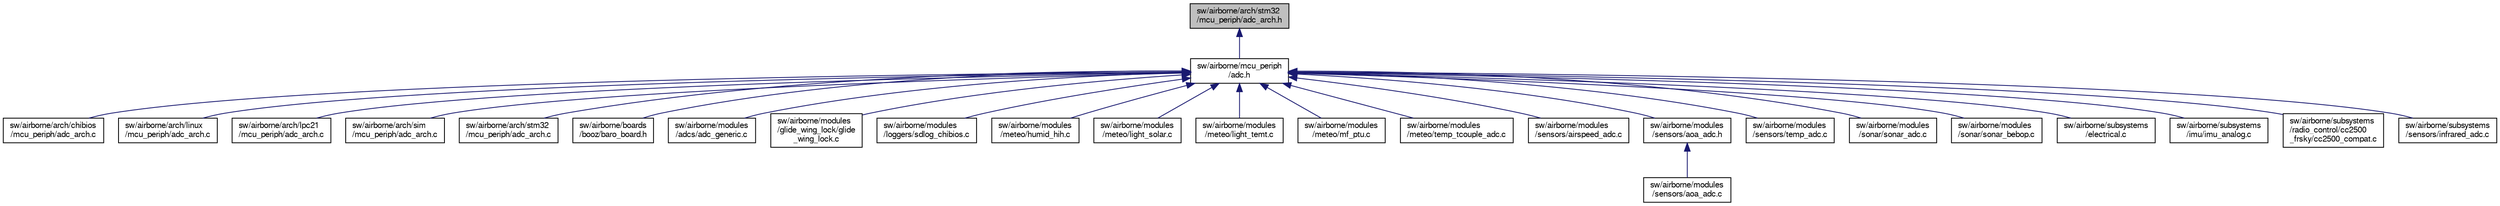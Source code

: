 digraph "sw/airborne/arch/stm32/mcu_periph/adc_arch.h"
{
  edge [fontname="FreeSans",fontsize="10",labelfontname="FreeSans",labelfontsize="10"];
  node [fontname="FreeSans",fontsize="10",shape=record];
  Node1 [label="sw/airborne/arch/stm32\l/mcu_periph/adc_arch.h",height=0.2,width=0.4,color="black", fillcolor="grey75", style="filled", fontcolor="black"];
  Node1 -> Node2 [dir="back",color="midnightblue",fontsize="10",style="solid",fontname="FreeSans"];
  Node2 [label="sw/airborne/mcu_periph\l/adc.h",height=0.2,width=0.4,color="black", fillcolor="white", style="filled",URL="$adc_8h.html",tooltip="arch independent ADC (Analog to Digital Converter) API "];
  Node2 -> Node3 [dir="back",color="midnightblue",fontsize="10",style="solid",fontname="FreeSans"];
  Node3 [label="sw/airborne/arch/chibios\l/mcu_periph/adc_arch.c",height=0.2,width=0.4,color="black", fillcolor="white", style="filled",URL="$chibios_2mcu__periph_2adc__arch_8c.html",tooltip="ADC driver. "];
  Node2 -> Node4 [dir="back",color="midnightblue",fontsize="10",style="solid",fontname="FreeSans"];
  Node4 [label="sw/airborne/arch/linux\l/mcu_periph/adc_arch.c",height=0.2,width=0.4,color="black", fillcolor="white", style="filled",URL="$linux_2mcu__periph_2adc__arch_8c.html",tooltip="Driver for the analog to digital converters in Linux based systems. "];
  Node2 -> Node5 [dir="back",color="midnightblue",fontsize="10",style="solid",fontname="FreeSans"];
  Node5 [label="sw/airborne/arch/lpc21\l/mcu_periph/adc_arch.c",height=0.2,width=0.4,color="black", fillcolor="white", style="filled",URL="$lpc21_2mcu__periph_2adc__arch_8c.html",tooltip="Handling of ADC hardware for lpc21xx. "];
  Node2 -> Node6 [dir="back",color="midnightblue",fontsize="10",style="solid",fontname="FreeSans"];
  Node6 [label="sw/airborne/arch/sim\l/mcu_periph/adc_arch.c",height=0.2,width=0.4,color="black", fillcolor="white", style="filled",URL="$sim_2mcu__periph_2adc__arch_8c.html",tooltip="Dummy functions for handling of ADC hardware in sim. "];
  Node2 -> Node7 [dir="back",color="midnightblue",fontsize="10",style="solid",fontname="FreeSans"];
  Node7 [label="sw/airborne/arch/stm32\l/mcu_periph/adc_arch.c",height=0.2,width=0.4,color="black", fillcolor="white", style="filled",URL="$stm32_2mcu__periph_2adc__arch_8c.html",tooltip="Driver for the analog to digital converters on STM32. "];
  Node2 -> Node8 [dir="back",color="midnightblue",fontsize="10",style="solid",fontname="FreeSans"];
  Node8 [label="sw/airborne/boards\l/booz/baro_board.h",height=0.2,width=0.4,color="black", fillcolor="white", style="filled",URL="$booz_2baro__board_8h.html"];
  Node2 -> Node9 [dir="back",color="midnightblue",fontsize="10",style="solid",fontname="FreeSans"];
  Node9 [label="sw/airborne/modules\l/adcs/adc_generic.c",height=0.2,width=0.4,color="black", fillcolor="white", style="filled",URL="$adc__generic_8c.html",tooltip="This module can be used to read one or two values from the ADC channels in a generic way..."];
  Node2 -> Node10 [dir="back",color="midnightblue",fontsize="10",style="solid",fontname="FreeSans"];
  Node10 [label="sw/airborne/modules\l/glide_wing_lock/glide\l_wing_lock.c",height=0.2,width=0.4,color="black", fillcolor="white", style="filled",URL="$glide__wing__lock_8c.html"];
  Node2 -> Node11 [dir="back",color="midnightblue",fontsize="10",style="solid",fontname="FreeSans"];
  Node11 [label="sw/airborne/modules\l/loggers/sdlog_chibios.c",height=0.2,width=0.4,color="black", fillcolor="white", style="filled",URL="$sdlog__chibios_8c.html"];
  Node2 -> Node12 [dir="back",color="midnightblue",fontsize="10",style="solid",fontname="FreeSans"];
  Node12 [label="sw/airborne/modules\l/meteo/humid_hih.c",height=0.2,width=0.4,color="black", fillcolor="white", style="filled",URL="$humid__hih_8c.html",tooltip="Honeywell HIH-4030 sensor interface. "];
  Node2 -> Node13 [dir="back",color="midnightblue",fontsize="10",style="solid",fontname="FreeSans"];
  Node13 [label="sw/airborne/modules\l/meteo/light_solar.c",height=0.2,width=0.4,color="black", fillcolor="white", style="filled",URL="$light__solar_8c.html",tooltip="University of Reading solar radiation sensor interface. "];
  Node2 -> Node14 [dir="back",color="midnightblue",fontsize="10",style="solid",fontname="FreeSans"];
  Node14 [label="sw/airborne/modules\l/meteo/light_temt.c",height=0.2,width=0.4,color="black", fillcolor="white", style="filled",URL="$light__temt_8c.html",tooltip="Vishay TEMT6000 ambient light sensor interface. "];
  Node2 -> Node15 [dir="back",color="midnightblue",fontsize="10",style="solid",fontname="FreeSans"];
  Node15 [label="sw/airborne/modules\l/meteo/mf_ptu.c",height=0.2,width=0.4,color="black", fillcolor="white", style="filled",URL="$mf__ptu_8c.html"];
  Node2 -> Node16 [dir="back",color="midnightblue",fontsize="10",style="solid",fontname="FreeSans"];
  Node16 [label="sw/airborne/modules\l/meteo/temp_tcouple_adc.c",height=0.2,width=0.4,color="black", fillcolor="white", style="filled",URL="$temp__tcouple__adc_8c.html",tooltip="Universitaet Tuebingen thermocouple interface. "];
  Node2 -> Node17 [dir="back",color="midnightblue",fontsize="10",style="solid",fontname="FreeSans"];
  Node17 [label="sw/airborne/modules\l/sensors/airspeed_adc.c",height=0.2,width=0.4,color="black", fillcolor="white", style="filled",URL="$airspeed__adc_8c.html",tooltip="Read an airspeed or differential pressure sensor via onboard ADC. "];
  Node2 -> Node18 [dir="back",color="midnightblue",fontsize="10",style="solid",fontname="FreeSans"];
  Node18 [label="sw/airborne/modules\l/sensors/aoa_adc.h",height=0.2,width=0.4,color="black", fillcolor="white", style="filled",URL="$aoa__adc_8h.html"];
  Node18 -> Node19 [dir="back",color="midnightblue",fontsize="10",style="solid",fontname="FreeSans"];
  Node19 [label="sw/airborne/modules\l/sensors/aoa_adc.c",height=0.2,width=0.4,color="black", fillcolor="white", style="filled",URL="$aoa__adc_8c.html",tooltip="Angle of Attack sensor on ADC Autor: Bruzzlee. "];
  Node2 -> Node20 [dir="back",color="midnightblue",fontsize="10",style="solid",fontname="FreeSans"];
  Node20 [label="sw/airborne/modules\l/sensors/temp_adc.c",height=0.2,width=0.4,color="black", fillcolor="white", style="filled",URL="$temp__adc_8c.html",tooltip="Temperature sensor module for LM35 or NTC (10k / 100k) sensor via analog input. "];
  Node2 -> Node21 [dir="back",color="midnightblue",fontsize="10",style="solid",fontname="FreeSans"];
  Node21 [label="sw/airborne/modules\l/sonar/sonar_adc.c",height=0.2,width=0.4,color="black", fillcolor="white", style="filled",URL="$sonar__adc_8c.html"];
  Node2 -> Node22 [dir="back",color="midnightblue",fontsize="10",style="solid",fontname="FreeSans"];
  Node22 [label="sw/airborne/modules\l/sonar/sonar_bebop.c",height=0.2,width=0.4,color="black", fillcolor="white", style="filled",URL="$sonar__bebop_8c.html",tooltip="Parrot Bebop Sonar driver. "];
  Node2 -> Node23 [dir="back",color="midnightblue",fontsize="10",style="solid",fontname="FreeSans"];
  Node23 [label="sw/airborne/subsystems\l/electrical.c",height=0.2,width=0.4,color="black", fillcolor="white", style="filled",URL="$electrical_8c.html",tooltip="Implemnetation for electrical status: supply voltage, current, battery status, etc. "];
  Node2 -> Node24 [dir="back",color="midnightblue",fontsize="10",style="solid",fontname="FreeSans"];
  Node24 [label="sw/airborne/subsystems\l/imu/imu_analog.c",height=0.2,width=0.4,color="black", fillcolor="white", style="filled",URL="$imu__analog_8c.html"];
  Node2 -> Node25 [dir="back",color="midnightblue",fontsize="10",style="solid",fontname="FreeSans"];
  Node25 [label="sw/airborne/subsystems\l/radio_control/cc2500\l_frsky/cc2500_compat.c",height=0.2,width=0.4,color="black", fillcolor="white", style="filled",URL="$cc2500__compat_8c.html"];
  Node2 -> Node26 [dir="back",color="midnightblue",fontsize="10",style="solid",fontname="FreeSans"];
  Node26 [label="sw/airborne/subsystems\l/sensors/infrared_adc.c",height=0.2,width=0.4,color="black", fillcolor="white", style="filled",URL="$infrared__adc_8c.html",tooltip="Regroup all functions link to ADC ir. "];
}
